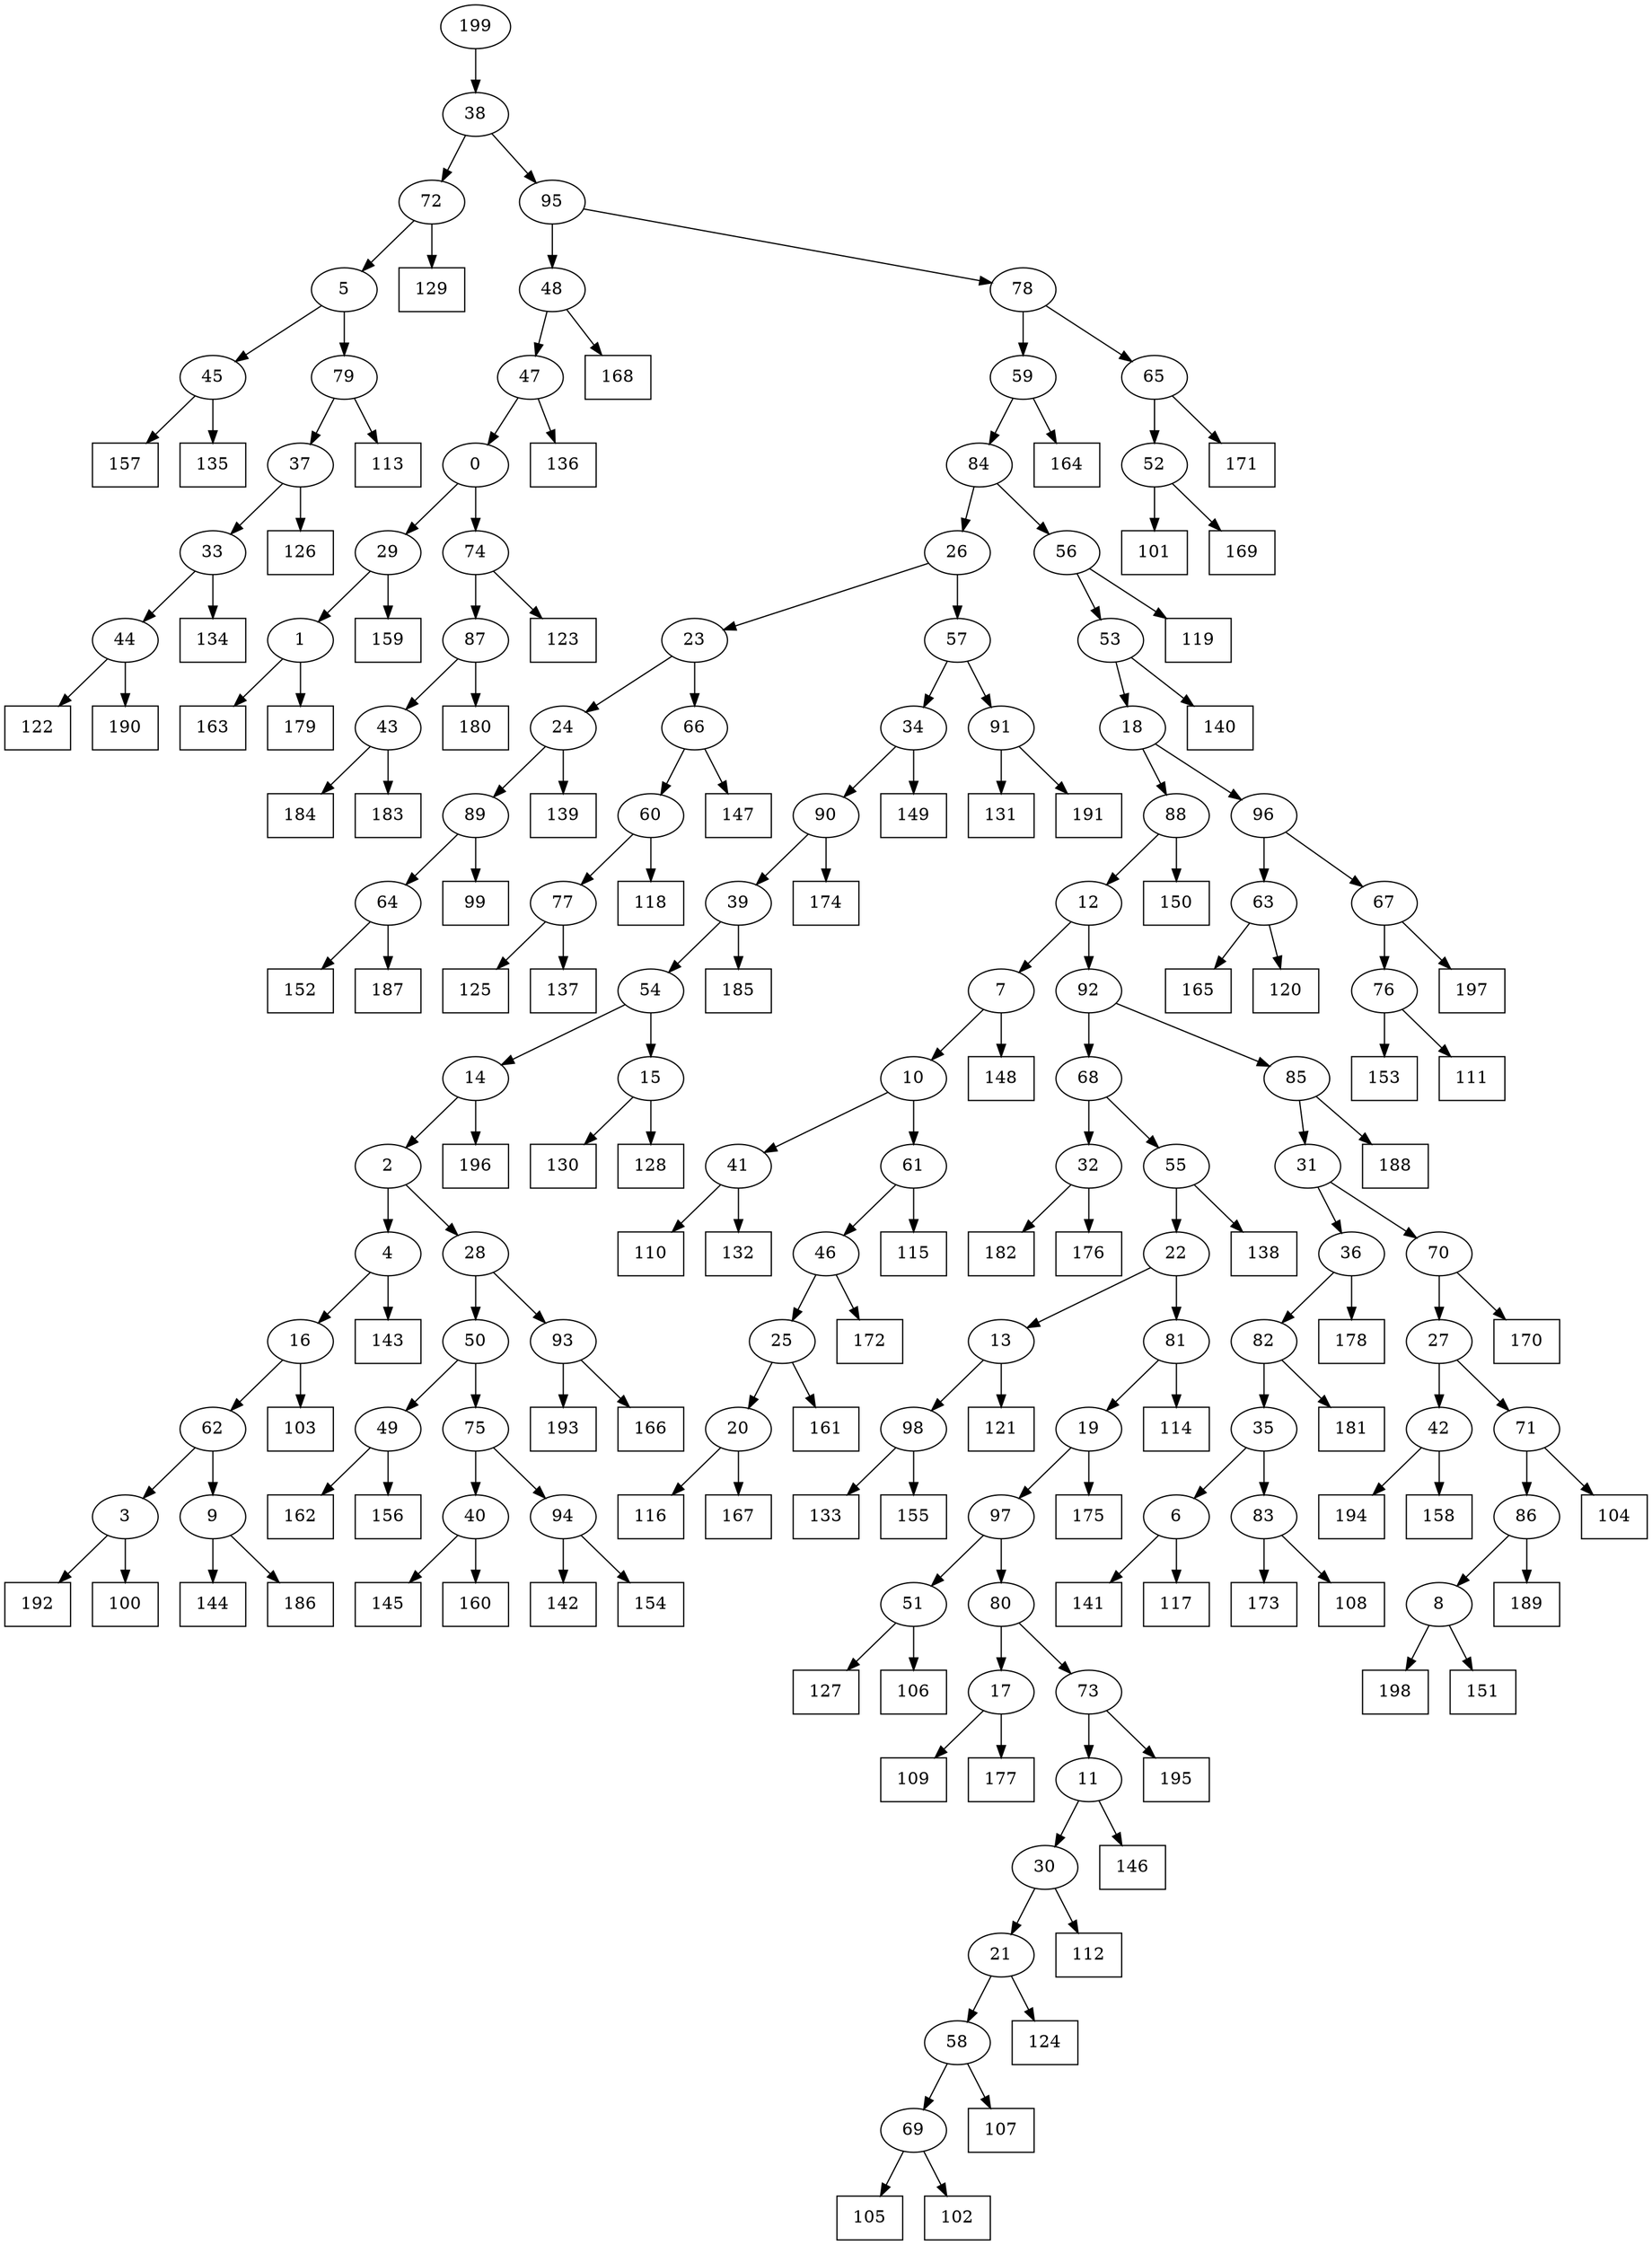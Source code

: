 digraph G {
0[label="0"];
1[label="1"];
2[label="2"];
3[label="3"];
4[label="4"];
5[label="5"];
6[label="6"];
7[label="7"];
8[label="8"];
9[label="9"];
10[label="10"];
11[label="11"];
12[label="12"];
13[label="13"];
14[label="14"];
15[label="15"];
16[label="16"];
17[label="17"];
18[label="18"];
19[label="19"];
20[label="20"];
21[label="21"];
22[label="22"];
23[label="23"];
24[label="24"];
25[label="25"];
26[label="26"];
27[label="27"];
28[label="28"];
29[label="29"];
30[label="30"];
31[label="31"];
32[label="32"];
33[label="33"];
34[label="34"];
35[label="35"];
36[label="36"];
37[label="37"];
38[label="38"];
39[label="39"];
40[label="40"];
41[label="41"];
42[label="42"];
43[label="43"];
44[label="44"];
45[label="45"];
46[label="46"];
47[label="47"];
48[label="48"];
49[label="49"];
50[label="50"];
51[label="51"];
52[label="52"];
53[label="53"];
54[label="54"];
55[label="55"];
56[label="56"];
57[label="57"];
58[label="58"];
59[label="59"];
60[label="60"];
61[label="61"];
62[label="62"];
63[label="63"];
64[label="64"];
65[label="65"];
66[label="66"];
67[label="67"];
68[label="68"];
69[label="69"];
70[label="70"];
71[label="71"];
72[label="72"];
73[label="73"];
74[label="74"];
75[label="75"];
76[label="76"];
77[label="77"];
78[label="78"];
79[label="79"];
80[label="80"];
81[label="81"];
82[label="82"];
83[label="83"];
84[label="84"];
85[label="85"];
86[label="86"];
87[label="87"];
88[label="88"];
89[label="89"];
90[label="90"];
91[label="91"];
92[label="92"];
93[label="93"];
94[label="94"];
95[label="95"];
96[label="96"];
97[label="97"];
98[label="98"];
99[shape=box,label="189"];
100[shape=box,label="194"];
101[shape=box,label="145"];
102[shape=box,label="121"];
103[shape=box,label="107"];
104[shape=box,label="113"];
105[shape=box,label="173"];
106[shape=box,label="184"];
107[shape=box,label="171"];
108[shape=box,label="158"];
109[shape=box,label="198"];
110[shape=box,label="162"];
111[shape=box,label="104"];
112[shape=box,label="153"];
113[shape=box,label="170"];
114[shape=box,label="142"];
115[shape=box,label="105"];
116[shape=box,label="146"];
117[shape=box,label="159"];
118[shape=box,label="126"];
119[shape=box,label="157"];
120[shape=box,label="141"];
121[shape=box,label="101"];
122[shape=box,label="185"];
123[shape=box,label="127"];
124[shape=box,label="188"];
125[shape=box,label="130"];
126[shape=box,label="133"];
127[shape=box,label="193"];
128[shape=box,label="180"];
129[shape=box,label="128"];
130[shape=box,label="102"];
131[shape=box,label="116"];
132[shape=box,label="109"];
133[shape=box,label="166"];
134[shape=box,label="163"];
135[shape=box,label="154"];
136[shape=box,label="111"];
137[shape=box,label="114"];
138[shape=box,label="112"];
139[shape=box,label="155"];
140[shape=box,label="196"];
141[shape=box,label="124"];
142[shape=box,label="167"];
143[shape=box,label="149"];
144[shape=box,label="156"];
145[shape=box,label="147"];
146[shape=box,label="178"];
147[shape=box,label="136"];
148[shape=box,label="110"];
149[shape=box,label="139"];
150[shape=box,label="129"];
151[shape=box,label="135"];
152[shape=box,label="160"];
153[shape=box,label="195"];
154[shape=box,label="165"];
155[shape=box,label="131"];
156[shape=box,label="197"];
157[shape=box,label="168"];
158[shape=box,label="123"];
159[shape=box,label="138"];
160[shape=box,label="117"];
161[shape=box,label="174"];
162[shape=box,label="192"];
163[shape=box,label="177"];
164[shape=box,label="106"];
165[shape=box,label="115"];
166[shape=box,label="140"];
167[shape=box,label="152"];
168[shape=box,label="182"];
169[shape=box,label="108"];
170[shape=box,label="125"];
171[shape=box,label="191"];
172[shape=box,label="122"];
173[shape=box,label="144"];
174[shape=box,label="172"];
175[shape=box,label="143"];
176[shape=box,label="181"];
177[shape=box,label="118"];
178[shape=box,label="186"];
179[shape=box,label="176"];
180[shape=box,label="100"];
181[shape=box,label="103"];
182[shape=box,label="169"];
183[shape=box,label="120"];
184[shape=box,label="187"];
185[shape=box,label="151"];
186[shape=box,label="190"];
187[shape=box,label="164"];
188[shape=box,label="137"];
189[shape=box,label="132"];
190[shape=box,label="134"];
191[shape=box,label="150"];
192[shape=box,label="175"];
193[shape=box,label="148"];
194[shape=box,label="179"];
195[shape=box,label="183"];
196[shape=box,label="99"];
197[shape=box,label="161"];
198[shape=box,label="119"];
199[label="199"];
36->82 ;
29->117 ;
56->198 ;
63->183 ;
83->105 ;
8->109 ;
73->153 ;
93->127 ;
20->131 ;
37->118 ;
44->186 ;
3->162 ;
58->69 ;
79->104 ;
90->161 ;
14->140 ;
72->150 ;
61->165 ;
41->148 ;
64->184 ;
36->146 ;
49->110 ;
11->116 ;
47->0 ;
0->29 ;
42->100 ;
70->113 ;
1->134 ;
83->169 ;
53->166 ;
85->124 ;
17->132 ;
24->89 ;
40->152 ;
98->139 ;
7->10 ;
10->41 ;
66->145 ;
78->65 ;
17->163 ;
51->164 ;
9->173 ;
87->128 ;
23->66 ;
46->174 ;
15->125 ;
79->37 ;
69->115 ;
38->72 ;
22->13 ;
82->176 ;
84->56 ;
25->197 ;
9->178 ;
45->151 ;
48->157 ;
29->1 ;
1->194 ;
89->196 ;
85->31 ;
31->36 ;
10->61 ;
13->98 ;
98->126 ;
6->120 ;
77->188 ;
62->9 ;
90->39 ;
39->122 ;
65->52 ;
52->121 ;
50->49 ;
91->171 ;
33->190 ;
25->20 ;
40->101 ;
92->85 ;
21->58 ;
58->103 ;
54->14 ;
0->74 ;
74->158 ;
35->6 ;
76->136 ;
5->45 ;
88->191 ;
18->88 ;
2->4 ;
4->175 ;
75->40 ;
38->95 ;
199->38 ;
57->34 ;
69->130 ;
26->23 ;
50->75 ;
67->156 ;
51->123 ;
43->195 ;
94->135 ;
80->73 ;
65->107 ;
28->50 ;
49->144 ;
47->147 ;
21->141 ;
41->189 ;
15->129 ;
97->51 ;
4->16 ;
16->181 ;
14->2 ;
24->149 ;
43->106 ;
37->33 ;
33->44 ;
74->87 ;
3->180 ;
2->28 ;
6->160 ;
60->77 ;
77->170 ;
19->97 ;
42->108 ;
45->119 ;
55->159 ;
44->172 ;
34->90 ;
97->80 ;
80->17 ;
39->54 ;
54->15 ;
76->112 ;
34->143 ;
82->35 ;
35->83 ;
13->102 ;
68->55 ;
55->22 ;
66->60 ;
60->177 ;
75->94 ;
94->114 ;
71->111 ;
61->46 ;
46->25 ;
86->8 ;
27->71 ;
87->43 ;
56->53 ;
81->19 ;
19->192 ;
32->168 ;
81->137 ;
67->76 ;
30->138 ;
95->48 ;
48->47 ;
52->182 ;
88->12 ;
27->42 ;
16->62 ;
62->3 ;
20->142 ;
31->70 ;
70->27 ;
72->5 ;
5->79 ;
63->154 ;
91->155 ;
84->26 ;
12->92 ;
92->68 ;
73->11 ;
89->64 ;
64->167 ;
23->24 ;
96->67 ;
93->133 ;
71->86 ;
86->99 ;
59->84 ;
11->30 ;
30->21 ;
96->63 ;
53->18 ;
18->96 ;
22->81 ;
12->7 ;
7->193 ;
28->93 ;
78->59 ;
59->187 ;
95->78 ;
26->57 ;
57->91 ;
8->185 ;
68->32 ;
32->179 ;
}
